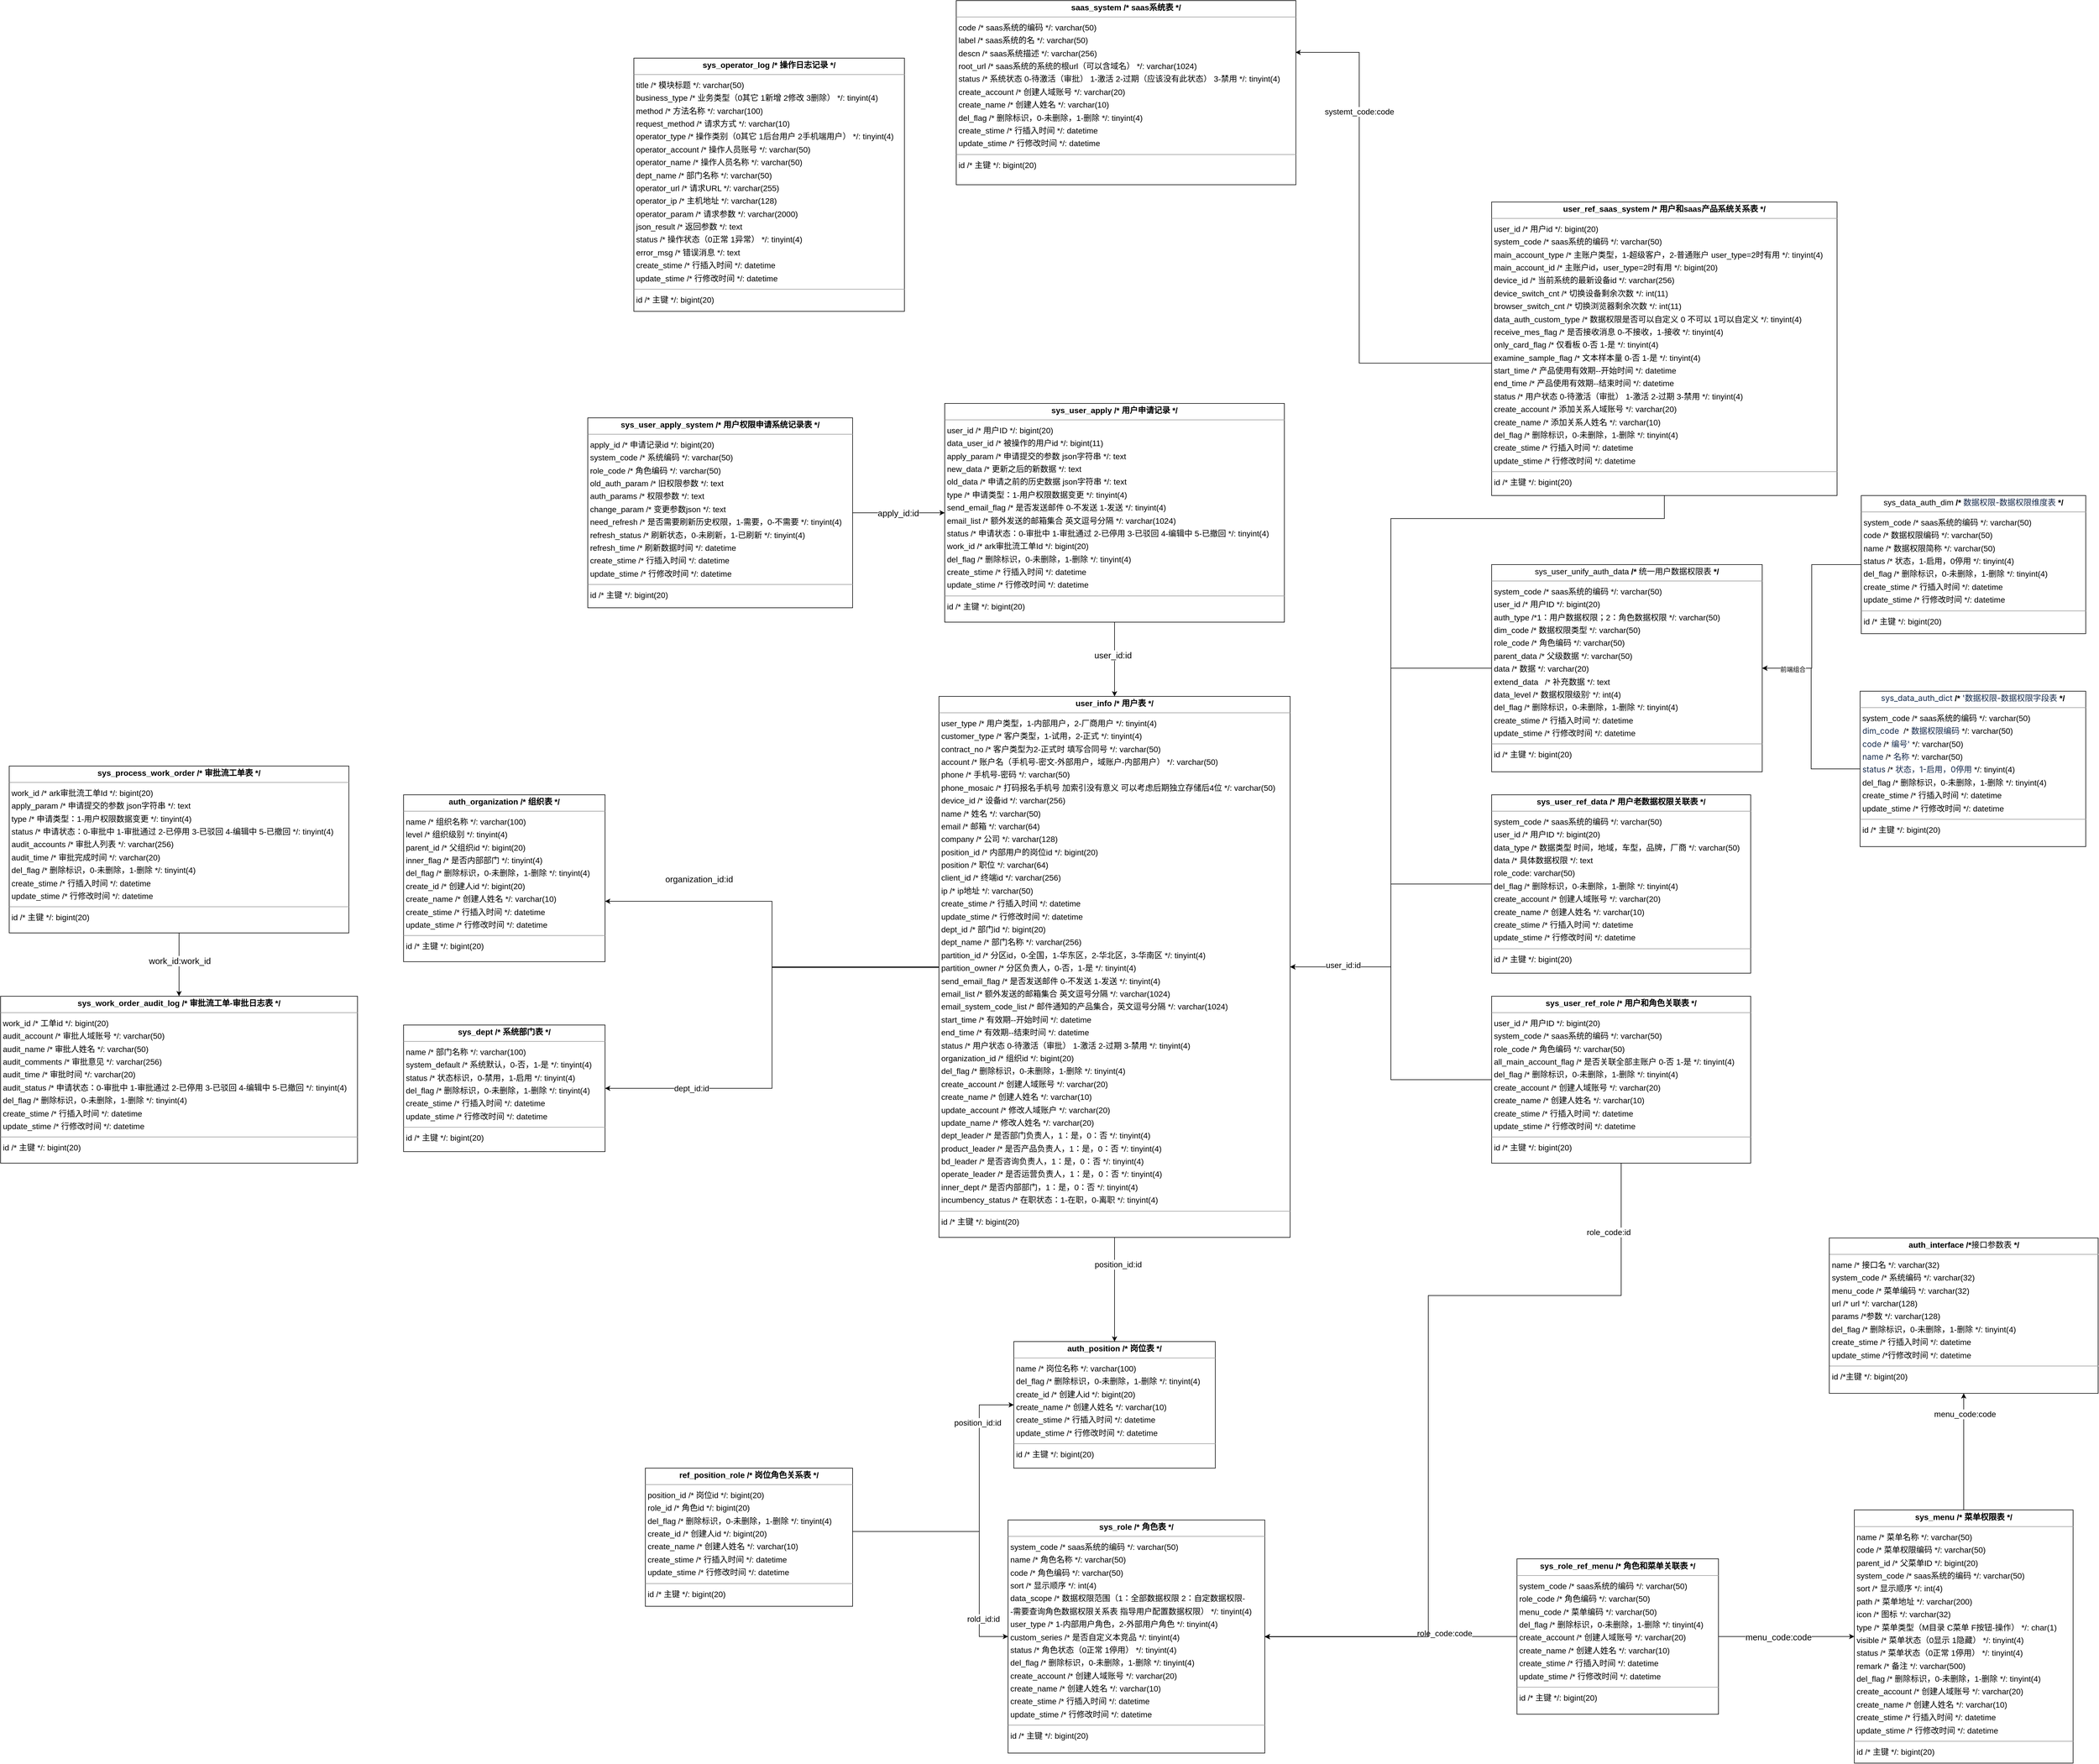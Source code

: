 <mxfile version="26.1.1">
  <diagram name="第 1 页" id="l_DR7KnRHLTlUDp1lk41">
    <mxGraphModel dx="4071" dy="2137" grid="1" gridSize="10" guides="1" tooltips="1" connect="1" arrows="1" fold="1" page="1" pageScale="1" pageWidth="827" pageHeight="1169" math="1" shadow="0">
      <root>
        <mxCell id="0" />
        <mxCell id="1" parent="0" />
        <mxCell id="V8_SMq7qqS84tooQgyuv-1" value="&lt;p style=&quot;margin:0px;margin-top:4px;text-align:center;&quot;&gt;&lt;font face=&quot;Helvetica&quot;&gt;&lt;b style=&quot;&quot;&gt;auth_interface  /*&lt;/b&gt;&lt;span style=&quot;text-wrap-mode: wrap; background-color: transparent; text-align: left;&quot;&gt;接口参数表&lt;/span&gt;&lt;b style=&quot;background-color: transparent;&quot;&gt;&amp;nbsp;*/&lt;/b&gt;&lt;/font&gt;&lt;/p&gt;&lt;hr size=&quot;1&quot;&gt;&lt;p style=&quot;margin:0 0 0 4px;line-height:1.6;&quot;&gt;&lt;font&gt; name  /*&amp;nbsp;&lt;span style=&quot;text-wrap-mode: wrap; background-color: transparent;&quot;&gt;接口名&lt;/span&gt;&lt;span style=&quot;background-color: transparent;&quot;&gt;&amp;nbsp;*/: varchar(32)&lt;/span&gt;&lt;/font&gt;&lt;/p&gt;&lt;p style=&quot;margin:0 0 0 4px;line-height:1.6;&quot;&gt;&lt;font&gt; system_code  /*&amp;nbsp;&lt;span style=&quot;text-wrap-mode: wrap; background-color: transparent;&quot;&gt;系统编码&lt;/span&gt;&lt;span style=&quot;background-color: transparent;&quot;&gt;&amp;nbsp;*/: varchar(32)&lt;/span&gt;&lt;/font&gt;&lt;/p&gt;&lt;p style=&quot;margin:0 0 0 4px;line-height:1.6;&quot;&gt;&lt;font&gt; menu_code  /*&amp;nbsp;&lt;span style=&quot;text-wrap-mode: wrap; background-color: transparent;&quot;&gt;菜单编码&lt;/span&gt;&lt;span style=&quot;background-color: transparent;&quot;&gt;&amp;nbsp;*/: varchar(32)&lt;/span&gt;&lt;/font&gt;&lt;/p&gt;&lt;p style=&quot;margin:0 0 0 4px;line-height:1.6;&quot;&gt;&lt;font&gt; url  /* url */: varchar(128)&lt;br&gt; params  /*&lt;span style=&quot;text-wrap-mode: wrap; background-color: transparent;&quot;&gt;参数&lt;/span&gt;&lt;span style=&quot;background-color: transparent;&quot;&gt;&amp;nbsp;*/: varchar(128)&lt;/span&gt;&lt;/font&gt;&lt;/p&gt;&lt;p style=&quot;margin:0 0 0 4px;line-height:1.6;&quot;&gt;&lt;font&gt; del_flag  /*&amp;nbsp;&lt;span style=&quot;text-wrap-mode: wrap; background-color: transparent;&quot;&gt;删除标识，0-未删除，1-删除&lt;/span&gt;&lt;span style=&quot;background-color: transparent;&quot;&gt;&amp;nbsp;*/: tinyint(4)&lt;/span&gt;&lt;/font&gt;&lt;/p&gt;&lt;p style=&quot;margin:0 0 0 4px;line-height:1.6;&quot;&gt;&lt;font&gt; create_stime  /*&amp;nbsp;&lt;span style=&quot;text-wrap-mode: wrap; background-color: transparent;&quot;&gt;行插入时间&lt;/span&gt;&lt;span style=&quot;background-color: transparent;&quot;&gt;&amp;nbsp;*/: datetime&lt;/span&gt;&lt;/font&gt;&lt;/p&gt;&lt;p style=&quot;margin:0 0 0 4px;line-height:1.6;&quot;&gt; update_stime  /*行修改时间&amp;nbsp;*/: datetime&lt;/p&gt;&lt;hr size=&quot;1&quot;&gt;&lt;p style=&quot;margin:0 0 0 4px;line-height:1.6;&quot;&gt; id  /*主键&amp;nbsp;*/: bigint(20)&lt;/p&gt;" style="verticalAlign=top;align=left;overflow=fill;fontSize=14;fontFamily=Helvetica;html=1;rounded=0;shadow=0;comic=0;labelBackgroundColor=none;strokeWidth=1;" parent="1" vertex="1">
          <mxGeometry x="956.5" y="1170" width="467" height="270" as="geometry" />
        </mxCell>
        <mxCell id="V8_SMq7qqS84tooQgyuv-2" value="&lt;p style=&quot;margin:0px;margin-top:4px;text-align:center;&quot;&gt;&lt;b&gt;auth_organization  /* 组织表 */&lt;/b&gt;&lt;/p&gt;&lt;hr size=&quot;1&quot;/&gt;&lt;p style=&quot;margin:0 0 0 4px;line-height:1.6;&quot;&gt; name  /* 组织名称 */: varchar(100)&lt;br/&gt; level  /* 组织级别 */: tinyint(4)&lt;br/&gt; parent_id  /* 父组织id */: bigint(20)&lt;br/&gt; inner_flag  /* 是否内部部门 */: tinyint(4)&lt;br/&gt; del_flag  /* 删除标识，0-未删除，1-删除 */: tinyint(4)&lt;br/&gt; create_id  /* 创建人id */: bigint(20)&lt;br/&gt; create_name  /* 创建人姓名 */: varchar(10)&lt;br/&gt; create_stime  /* 行插入时间 */: datetime&lt;br/&gt; update_stime  /* 行修改时间 */: datetime&lt;/p&gt;&lt;hr size=&quot;1&quot;/&gt;&lt;p style=&quot;margin:0 0 0 4px;line-height:1.6;&quot;&gt; id  /* 主键 */: bigint(20)&lt;/p&gt;" style="verticalAlign=top;align=left;overflow=fill;fontSize=14;fontFamily=Helvetica;html=1;rounded=0;shadow=0;comic=0;labelBackgroundColor=none;strokeWidth=1;" parent="1" vertex="1">
          <mxGeometry x="-1520" y="400" width="350" height="290" as="geometry" />
        </mxCell>
        <mxCell id="V8_SMq7qqS84tooQgyuv-3" value="&lt;p style=&quot;margin:0px;margin-top:4px;text-align:center;&quot;&gt;&lt;b&gt;auth_position  /* 岗位表 */&lt;/b&gt;&lt;/p&gt;&lt;hr size=&quot;1&quot;/&gt;&lt;p style=&quot;margin:0 0 0 4px;line-height:1.6;&quot;&gt; name  /* 岗位名称 */: varchar(100)&lt;br/&gt; del_flag  /* 删除标识，0-未删除，1-删除 */: tinyint(4)&lt;br/&gt; create_id  /* 创建人id */: bigint(20)&lt;br/&gt; create_name  /* 创建人姓名 */: varchar(10)&lt;br/&gt; create_stime  /* 行插入时间 */: datetime&lt;br/&gt; update_stime  /* 行修改时间 */: datetime&lt;/p&gt;&lt;hr size=&quot;1&quot;/&gt;&lt;p style=&quot;margin:0 0 0 4px;line-height:1.6;&quot;&gt; id  /* 主键 */: bigint(20)&lt;/p&gt;" style="verticalAlign=top;align=left;overflow=fill;fontSize=14;fontFamily=Helvetica;html=1;rounded=0;shadow=0;comic=0;labelBackgroundColor=none;strokeWidth=1;" parent="1" vertex="1">
          <mxGeometry x="-460" y="1350" width="350" height="220" as="geometry" />
        </mxCell>
        <mxCell id="f3Y5LJ2er6OVcLJI3kko-26" style="edgeStyle=orthogonalEdgeStyle;rounded=0;orthogonalLoop=1;jettySize=auto;html=1;entryX=0;entryY=0.5;entryDx=0;entryDy=0;" edge="1" parent="1" source="V8_SMq7qqS84tooQgyuv-7" target="V8_SMq7qqS84tooQgyuv-3">
          <mxGeometry relative="1" as="geometry">
            <Array as="points">
              <mxPoint x="-520" y="1680" />
              <mxPoint x="-520" y="1460" />
            </Array>
          </mxGeometry>
        </mxCell>
        <mxCell id="f3Y5LJ2er6OVcLJI3kko-29" value="position_id:id" style="edgeLabel;html=1;align=center;verticalAlign=middle;resizable=0;points=[];fontSize=14;" vertex="1" connectable="0" parent="f3Y5LJ2er6OVcLJI3kko-26">
          <mxGeometry x="0.636" y="4" relative="1" as="geometry">
            <mxPoint x="1" as="offset" />
          </mxGeometry>
        </mxCell>
        <mxCell id="f3Y5LJ2er6OVcLJI3kko-27" style="edgeStyle=orthogonalEdgeStyle;rounded=0;orthogonalLoop=1;jettySize=auto;html=1;entryX=0;entryY=0.5;entryDx=0;entryDy=0;" edge="1" parent="1" source="V8_SMq7qqS84tooQgyuv-7" target="V8_SMq7qqS84tooQgyuv-17">
          <mxGeometry relative="1" as="geometry">
            <Array as="points">
              <mxPoint x="-520" y="1680" />
              <mxPoint x="-520" y="1863" />
            </Array>
          </mxGeometry>
        </mxCell>
        <mxCell id="f3Y5LJ2er6OVcLJI3kko-28" value="rold_id:id" style="edgeLabel;html=1;align=center;verticalAlign=middle;resizable=0;points=[];fontSize=14;" vertex="1" connectable="0" parent="f3Y5LJ2er6OVcLJI3kko-27">
          <mxGeometry x="0.613" y="7" relative="1" as="geometry">
            <mxPoint y="7" as="offset" />
          </mxGeometry>
        </mxCell>
        <mxCell id="V8_SMq7qqS84tooQgyuv-7" value="&lt;p style=&quot;margin:0px;margin-top:4px;text-align:center;&quot;&gt;&lt;b&gt;ref_position_role  /* 岗位角色关系表 */&lt;/b&gt;&lt;/p&gt;&lt;hr size=&quot;1&quot;/&gt;&lt;p style=&quot;margin:0 0 0 4px;line-height:1.6;&quot;&gt; position_id  /* 岗位id */: bigint(20)&lt;br/&gt; role_id  /* 角色id */: bigint(20)&lt;br/&gt; del_flag  /* 删除标识，0-未删除，1-删除 */: tinyint(4)&lt;br/&gt; create_id  /* 创建人id */: bigint(20)&lt;br/&gt; create_name  /* 创建人姓名 */: varchar(10)&lt;br/&gt; create_stime  /* 行插入时间 */: datetime&lt;br/&gt; update_stime  /* 行修改时间 */: datetime&lt;/p&gt;&lt;hr size=&quot;1&quot;/&gt;&lt;p style=&quot;margin:0 0 0 4px;line-height:1.6;&quot;&gt; id  /* 主键 */: bigint(20)&lt;/p&gt;" style="verticalAlign=top;align=left;overflow=fill;fontSize=14;fontFamily=Helvetica;html=1;rounded=0;shadow=0;comic=0;labelBackgroundColor=none;strokeWidth=1;" parent="1" vertex="1">
          <mxGeometry x="-1100" y="1570" width="360" height="240" as="geometry" />
        </mxCell>
        <mxCell id="f3Y5LJ2er6OVcLJI3kko-22" style="edgeStyle=orthogonalEdgeStyle;rounded=0;orthogonalLoop=1;jettySize=auto;html=1;entryX=0;entryY=0.5;entryDx=0;entryDy=0;exitX=1;exitY=0.5;exitDx=0;exitDy=0;" edge="1" parent="1" source="V8_SMq7qqS84tooQgyuv-19" target="V8_SMq7qqS84tooQgyuv-13">
          <mxGeometry relative="1" as="geometry">
            <mxPoint x="810" y="1304" as="sourcePoint" />
          </mxGeometry>
        </mxCell>
        <mxCell id="f3Y5LJ2er6OVcLJI3kko-23" value="menu_code:code" style="edgeLabel;html=1;align=center;verticalAlign=middle;resizable=0;points=[];fontSize=15;" vertex="1" connectable="0" parent="f3Y5LJ2er6OVcLJI3kko-22">
          <mxGeometry x="0.741" relative="1" as="geometry">
            <mxPoint x="-102" as="offset" />
          </mxGeometry>
        </mxCell>
        <mxCell id="V8_SMq7qqS84tooQgyuv-9" value="&lt;p style=&quot;margin:0px;margin-top:4px;text-align:center;&quot;&gt;&lt;b&gt;saas_system  /* saas系统表 */&lt;/b&gt;&lt;/p&gt;&lt;hr size=&quot;1&quot;/&gt;&lt;p style=&quot;margin:0 0 0 4px;line-height:1.6;&quot;&gt; code  /* saas系统的编码 */: varchar(50)&lt;br/&gt; label  /* saas系统的名 */: varchar(50)&lt;br/&gt; descn  /* saas系统描述 */: varchar(256)&lt;br/&gt; root_url  /* saas系统的系统的根url（可以含域名） */: varchar(1024)&lt;br/&gt; status  /* 系统状态 0-待激活（审批） 1-激活 2-过期（应该没有此状态） 3-禁用 */: tinyint(4)&lt;br/&gt; create_account  /* 创建人域账号 */: varchar(20)&lt;br/&gt; create_name  /* 创建人姓名 */: varchar(10)&lt;br/&gt; del_flag  /* 删除标识，0-未删除，1-删除 */: tinyint(4)&lt;br/&gt; create_stime  /* 行插入时间 */: datetime&lt;br/&gt; update_stime  /* 行修改时间 */: datetime&lt;/p&gt;&lt;hr size=&quot;1&quot;/&gt;&lt;p style=&quot;margin:0 0 0 4px;line-height:1.6;&quot;&gt; id  /* 主键 */: bigint(20)&lt;/p&gt;" style="verticalAlign=top;align=left;overflow=fill;fontSize=14;fontFamily=Helvetica;html=1;rounded=0;shadow=0;comic=0;labelBackgroundColor=none;strokeWidth=1;" parent="1" vertex="1">
          <mxGeometry x="-560" y="-980" width="590" height="320" as="geometry" />
        </mxCell>
        <mxCell id="V8_SMq7qqS84tooQgyuv-10" value="&lt;p style=&quot;margin:0px;margin-top:4px;text-align:center;&quot;&gt;&lt;b&gt;sys_dept  /* 系统部门表 */&lt;/b&gt;&lt;/p&gt;&lt;hr size=&quot;1&quot;/&gt;&lt;p style=&quot;margin:0 0 0 4px;line-height:1.6;&quot;&gt; name  /* 部门名称 */: varchar(100)&lt;br/&gt; system_default  /* 系统默认，0-否，1-是 */: tinyint(4)&lt;br/&gt; status  /* 状态标识，0-禁用，1-启用 */: tinyint(4)&lt;br/&gt; del_flag  /* 删除标识，0-未删除，1-删除 */: tinyint(4)&lt;br/&gt; create_stime  /* 行插入时间 */: datetime&lt;br/&gt; update_stime  /* 行修改时间 */: datetime&lt;/p&gt;&lt;hr size=&quot;1&quot;/&gt;&lt;p style=&quot;margin:0 0 0 4px;line-height:1.6;&quot;&gt; id  /* 主键 */: bigint(20)&lt;/p&gt;" style="verticalAlign=top;align=left;overflow=fill;fontSize=14;fontFamily=Helvetica;html=1;rounded=0;shadow=0;comic=0;labelBackgroundColor=none;strokeWidth=1;" parent="1" vertex="1">
          <mxGeometry x="-1520" y="800" width="350" height="220" as="geometry" />
        </mxCell>
        <mxCell id="f3Y5LJ2er6OVcLJI3kko-32" style="edgeStyle=orthogonalEdgeStyle;rounded=0;orthogonalLoop=1;jettySize=auto;html=1;entryX=0.5;entryY=1;entryDx=0;entryDy=0;" edge="1" parent="1" source="V8_SMq7qqS84tooQgyuv-13" target="V8_SMq7qqS84tooQgyuv-1">
          <mxGeometry relative="1" as="geometry" />
        </mxCell>
        <mxCell id="f3Y5LJ2er6OVcLJI3kko-33" value="menu_code:code" style="edgeLabel;html=1;align=center;verticalAlign=middle;resizable=0;points=[];fontSize=14;" vertex="1" connectable="0" parent="f3Y5LJ2er6OVcLJI3kko-32">
          <mxGeometry x="0.644" y="-2" relative="1" as="geometry">
            <mxPoint as="offset" />
          </mxGeometry>
        </mxCell>
        <mxCell id="V8_SMq7qqS84tooQgyuv-13" value="&lt;p style=&quot;margin:0px;margin-top:4px;text-align:center;&quot;&gt;&lt;b&gt;sys_menu  /* 菜单权限表 */&lt;/b&gt;&lt;/p&gt;&lt;hr size=&quot;1&quot;/&gt;&lt;p style=&quot;margin:0 0 0 4px;line-height:1.6;&quot;&gt; name  /* 菜单名称 */: varchar(50)&lt;br/&gt; code  /* 菜单权限编码  */: varchar(50)&lt;br/&gt; parent_id  /* 父菜单ID */: bigint(20)&lt;br/&gt; system_code  /* saas系统的编码 */: varchar(50)&lt;br/&gt; sort  /* 显示顺序 */: int(4)&lt;br/&gt; path  /* 菜单地址 */: varchar(200)&lt;br/&gt; icon  /* 图标 */: varchar(32)&lt;br/&gt; type  /* 菜单类型（M目录 C菜单 F按钮-操作） */: char(1)&lt;br/&gt; visible  /* 菜单状态（0显示 1隐藏） */: tinyint(4)&lt;br/&gt; status  /* 菜单状态（0正常 1停用） */: tinyint(4)&lt;br/&gt; remark  /* 备注 */: varchar(500)&lt;br/&gt; del_flag  /* 删除标识，0-未删除，1-删除 */: tinyint(4)&lt;br/&gt; create_account  /* 创建人域账号 */: varchar(20)&lt;br/&gt; create_name  /* 创建人姓名 */: varchar(10)&lt;br/&gt; create_stime  /* 行插入时间 */: datetime&lt;br/&gt; update_stime  /* 行修改时间 */: datetime&lt;/p&gt;&lt;hr size=&quot;1&quot;/&gt;&lt;p style=&quot;margin:0 0 0 4px;line-height:1.6;&quot;&gt; id  /* 主键 */: bigint(20)&lt;/p&gt;" style="verticalAlign=top;align=left;overflow=fill;fontSize=14;fontFamily=Helvetica;html=1;rounded=0;shadow=0;comic=0;labelBackgroundColor=none;strokeWidth=1;" parent="1" vertex="1">
          <mxGeometry x="1000" y="1642.5" width="380" height="440" as="geometry" />
        </mxCell>
        <mxCell id="V8_SMq7qqS84tooQgyuv-14" value="&lt;p style=&quot;margin:0px;margin-top:4px;text-align:center;&quot;&gt;&lt;b&gt;sys_operator_log  /* 操作日志记录 */&lt;/b&gt;&lt;/p&gt;&lt;hr size=&quot;1&quot;/&gt;&lt;p style=&quot;margin:0 0 0 4px;line-height:1.6;&quot;&gt; title  /* 模块标题 */: varchar(50)&lt;br/&gt; business_type  /* 业务类型（0其它 1新增 2修改 3删除） */: tinyint(4)&lt;br/&gt; method  /* 方法名称 */: varchar(100)&lt;br/&gt; request_method  /* 请求方式 */: varchar(10)&lt;br/&gt; operator_type  /* 操作类别（0其它 1后台用户 2手机端用户） */: tinyint(4)&lt;br/&gt; operator_account  /* 操作人员账号 */: varchar(50)&lt;br/&gt; operator_name  /* 操作人员名称 */: varchar(50)&lt;br/&gt; dept_name  /* 部门名称 */: varchar(50)&lt;br/&gt; operator_url  /* 请求URL */: varchar(255)&lt;br/&gt; operator_ip  /* 主机地址 */: varchar(128)&lt;br/&gt; operator_param  /* 请求参数 */: varchar(2000)&lt;br/&gt; json_result  /* 返回参数 */: text&lt;br/&gt; status  /* 操作状态（0正常 1异常） */: tinyint(4)&lt;br/&gt; error_msg  /* 错误消息 */: text&lt;br/&gt; create_stime  /* 行插入时间 */: datetime&lt;br/&gt; update_stime  /* 行修改时间 */: datetime&lt;/p&gt;&lt;hr size=&quot;1&quot;/&gt;&lt;p style=&quot;margin:0 0 0 4px;line-height:1.6;&quot;&gt; id  /* 主键 */: bigint(20)&lt;/p&gt;" style="verticalAlign=top;align=left;overflow=fill;fontSize=14;fontFamily=Helvetica;html=1;rounded=0;shadow=0;comic=0;labelBackgroundColor=none;strokeWidth=1;" parent="1" vertex="1">
          <mxGeometry x="-1120" y="-880" width="470" height="440" as="geometry" />
        </mxCell>
        <mxCell id="f3Y5LJ2er6OVcLJI3kko-42" style="edgeStyle=orthogonalEdgeStyle;rounded=0;orthogonalLoop=1;jettySize=auto;html=1;" edge="1" parent="1" source="V8_SMq7qqS84tooQgyuv-16" target="V8_SMq7qqS84tooQgyuv-28">
          <mxGeometry relative="1" as="geometry" />
        </mxCell>
        <mxCell id="f3Y5LJ2er6OVcLJI3kko-43" value="work_id:work_id" style="edgeLabel;html=1;align=center;verticalAlign=middle;resizable=0;points=[];fontSize=15;" vertex="1" connectable="0" parent="f3Y5LJ2er6OVcLJI3kko-42">
          <mxGeometry x="-0.135" y="1" relative="1" as="geometry">
            <mxPoint as="offset" />
          </mxGeometry>
        </mxCell>
        <mxCell id="V8_SMq7qqS84tooQgyuv-16" value="&lt;p style=&quot;margin:0px;margin-top:4px;text-align:center;&quot;&gt;&lt;b&gt;sys_process_work_order  /* 审批流工单表 */&lt;/b&gt;&lt;/p&gt;&lt;hr size=&quot;1&quot;/&gt;&lt;p style=&quot;margin:0 0 0 4px;line-height:1.6;&quot;&gt; work_id  /* ark审批流工单Id */: bigint(20)&lt;br/&gt; apply_param  /* 申请提交的参数 json字符串 */: text&lt;br/&gt; type  /* 申请类型：1-用户权限数据变更 */: tinyint(4)&lt;br/&gt; status  /* 申请状态：0-审批中 1-审批通过 2-已停用 3-已驳回 4-编辑中 5-已撤回  */: tinyint(4)&lt;br/&gt; audit_accounts  /* 审批人列表 */: varchar(256)&lt;br/&gt; audit_time  /* 审批完成时间 */: varchar(20)&lt;br/&gt; del_flag  /* 删除标识，0-未删除，1-删除 */: tinyint(4)&lt;br/&gt; create_stime  /* 行插入时间 */: datetime&lt;br/&gt; update_stime  /* 行修改时间 */: datetime&lt;/p&gt;&lt;hr size=&quot;1&quot;/&gt;&lt;p style=&quot;margin:0 0 0 4px;line-height:1.6;&quot;&gt; id  /* 主键 */: bigint(20)&lt;/p&gt;" style="verticalAlign=top;align=left;overflow=fill;fontSize=14;fontFamily=Helvetica;html=1;rounded=0;shadow=0;comic=0;labelBackgroundColor=none;strokeWidth=1;" parent="1" vertex="1">
          <mxGeometry x="-2205" y="350" width="590" height="290" as="geometry" />
        </mxCell>
        <mxCell id="V8_SMq7qqS84tooQgyuv-17" value="&lt;p style=&quot;margin:0px;margin-top:4px;text-align:center;&quot;&gt;&lt;b&gt;sys_role  /* 角色表 */&lt;/b&gt;&lt;/p&gt;&lt;hr size=&quot;1&quot;&gt;&lt;p style=&quot;margin:0 0 0 4px;line-height:1.6;&quot;&gt; system_code  /* saas系统的编码 */: varchar(50)&lt;br&gt; name  /* 角色名称 */: varchar(50)&lt;br&gt; code  /* 角色编码 */: varchar(50)&lt;br&gt; sort  /* 显示顺序 */: int(4)&lt;br&gt; data_scope  /* 数据权限范围（1：全部数据权限 2：自定数据权限-&lt;/p&gt;&lt;p style=&quot;margin:0 0 0 4px;line-height:1.6;&quot;&gt;-需要查询角色数据权限关系表 指导用户配置数据权限） */: tinyint(4)&lt;br&gt; user_type  /* 1-内部用户角色，2-外部用户角色 */: tinyint(4)&lt;br&gt; custom_series  /* 是否自定义本竞品 */: tinyint(4)&lt;br&gt; status  /* 角色状态（0正常 1停用） */: tinyint(4)&lt;br&gt; del_flag  /* 删除标识，0-未删除，1-删除 */: tinyint(4)&lt;br&gt; create_account  /* 创建人域账号 */: varchar(20)&lt;br&gt; create_name  /* 创建人姓名 */: varchar(10)&lt;br&gt; create_stime  /* 行插入时间 */: datetime&lt;br&gt; update_stime  /* 行修改时间 */: datetime&lt;/p&gt;&lt;hr size=&quot;1&quot;&gt;&lt;p style=&quot;margin:0 0 0 4px;line-height:1.6;&quot;&gt; id  /* 主键 */: bigint(20)&lt;/p&gt;" style="verticalAlign=top;align=left;overflow=fill;fontSize=14;fontFamily=Helvetica;html=1;rounded=0;shadow=0;comic=0;labelBackgroundColor=none;strokeWidth=1;" parent="1" vertex="1">
          <mxGeometry x="-470" y="1660" width="446" height="405" as="geometry" />
        </mxCell>
        <mxCell id="f3Y5LJ2er6OVcLJI3kko-24" style="edgeStyle=orthogonalEdgeStyle;rounded=0;orthogonalLoop=1;jettySize=auto;html=1;entryX=1;entryY=0.5;entryDx=0;entryDy=0;" edge="1" parent="1" source="V8_SMq7qqS84tooQgyuv-19" target="V8_SMq7qqS84tooQgyuv-17">
          <mxGeometry relative="1" as="geometry" />
        </mxCell>
        <mxCell id="f3Y5LJ2er6OVcLJI3kko-25" value="role_code:code" style="edgeLabel;html=1;align=center;verticalAlign=middle;resizable=0;points=[];fontSize=14;" vertex="1" connectable="0" parent="f3Y5LJ2er6OVcLJI3kko-24">
          <mxGeometry x="-0.419" y="-6" relative="1" as="geometry">
            <mxPoint x="1" as="offset" />
          </mxGeometry>
        </mxCell>
        <mxCell id="V8_SMq7qqS84tooQgyuv-19" value="&lt;p style=&quot;margin:0px;margin-top:4px;text-align:center;&quot;&gt;&lt;b&gt;sys_role_ref_menu  /* 角色和菜单关联表 */&lt;/b&gt;&lt;/p&gt;&lt;hr size=&quot;1&quot;/&gt;&lt;p style=&quot;margin:0 0 0 4px;line-height:1.6;&quot;&gt; system_code  /* saas系统的编码 */: varchar(50)&lt;br/&gt; role_code  /* 角色编码 */: varchar(50)&lt;br/&gt; menu_code  /* 菜单编码 */: varchar(50)&lt;br/&gt; del_flag  /* 删除标识，0-未删除，1-删除 */: tinyint(4)&lt;br/&gt; create_account  /* 创建人域账号 */: varchar(20)&lt;br/&gt; create_name  /* 创建人姓名 */: varchar(10)&lt;br/&gt; create_stime  /* 行插入时间 */: datetime&lt;br/&gt; update_stime  /* 行修改时间 */: datetime&lt;/p&gt;&lt;hr size=&quot;1&quot;/&gt;&lt;p style=&quot;margin:0 0 0 4px;line-height:1.6;&quot;&gt; id  /* 主键 */: bigint(20)&lt;/p&gt;" style="verticalAlign=top;align=left;overflow=fill;fontSize=14;fontFamily=Helvetica;html=1;rounded=0;shadow=0;comic=0;labelBackgroundColor=none;strokeWidth=1;" parent="1" vertex="1">
          <mxGeometry x="414" y="1727.5" width="350" height="270" as="geometry" />
        </mxCell>
        <mxCell id="f3Y5LJ2er6OVcLJI3kko-55" style="edgeStyle=orthogonalEdgeStyle;rounded=0;orthogonalLoop=1;jettySize=auto;html=1;" edge="1" parent="1" source="V8_SMq7qqS84tooQgyuv-20" target="V8_SMq7qqS84tooQgyuv-29">
          <mxGeometry relative="1" as="geometry" />
        </mxCell>
        <mxCell id="f3Y5LJ2er6OVcLJI3kko-56" value="user_id:id" style="edgeLabel;html=1;align=center;verticalAlign=middle;resizable=0;points=[];fontSize=15;" vertex="1" connectable="0" parent="f3Y5LJ2er6OVcLJI3kko-55">
          <mxGeometry x="-0.127" y="-3" relative="1" as="geometry">
            <mxPoint as="offset" />
          </mxGeometry>
        </mxCell>
        <mxCell id="V8_SMq7qqS84tooQgyuv-20" value="&lt;p style=&quot;margin:0px;margin-top:4px;text-align:center;&quot;&gt;&lt;b&gt;sys_user_apply  /* 用户申请记录 */&lt;/b&gt;&lt;/p&gt;&lt;hr size=&quot;1&quot;/&gt;&lt;p style=&quot;margin:0 0 0 4px;line-height:1.6;&quot;&gt; user_id  /* 用户ID */: bigint(20)&lt;br/&gt; data_user_id  /* 被操作的用户id */: bigint(11)&lt;br/&gt; apply_param  /* 申请提交的参数 json字符串 */: text&lt;br/&gt; new_data  /* 更新之后的新数据 */: text&lt;br/&gt; old_data  /* 申请之前的历史数据 json字符串 */: text&lt;br/&gt; type  /* 申请类型：1-用户权限数据变更 */: tinyint(4)&lt;br/&gt; send_email_flag  /* 是否发送邮件  0-不发送 1-发送 */: tinyint(4)&lt;br/&gt; email_list  /* 额外发送的邮箱集合 英文逗号分隔 */: varchar(1024)&lt;br/&gt; status  /* 申请状态：0-审批中 1-审批通过 2-已停用 3-已驳回 4-编辑中 5-已撤回  */: tinyint(4)&lt;br/&gt; work_id  /* ark审批流工单Id */: bigint(20)&lt;br/&gt; del_flag  /* 删除标识，0-未删除，1-删除 */: tinyint(4)&lt;br/&gt; create_stime  /* 行插入时间 */: datetime&lt;br/&gt; update_stime  /* 行修改时间 */: datetime&lt;/p&gt;&lt;hr size=&quot;1&quot;/&gt;&lt;p style=&quot;margin:0 0 0 4px;line-height:1.6;&quot;&gt; id  /* 主键 */: bigint(20)&lt;/p&gt;" style="verticalAlign=top;align=left;overflow=fill;fontSize=14;fontFamily=Helvetica;html=1;rounded=0;shadow=0;comic=0;labelBackgroundColor=none;strokeWidth=1;" parent="1" vertex="1">
          <mxGeometry x="-580" y="-280" width="590" height="380" as="geometry" />
        </mxCell>
        <mxCell id="f3Y5LJ2er6OVcLJI3kko-58" style="edgeStyle=orthogonalEdgeStyle;rounded=0;orthogonalLoop=1;jettySize=auto;html=1;exitX=1;exitY=0.5;exitDx=0;exitDy=0;entryX=0;entryY=0.5;entryDx=0;entryDy=0;" edge="1" parent="1" source="V8_SMq7qqS84tooQgyuv-22" target="V8_SMq7qqS84tooQgyuv-20">
          <mxGeometry relative="1" as="geometry" />
        </mxCell>
        <mxCell id="f3Y5LJ2er6OVcLJI3kko-59" value="apply_id:id" style="edgeLabel;html=1;align=center;verticalAlign=middle;resizable=0;points=[];fontSize=15;" vertex="1" connectable="0" parent="f3Y5LJ2er6OVcLJI3kko-58">
          <mxGeometry x="-0.033" relative="1" as="geometry">
            <mxPoint x="1" as="offset" />
          </mxGeometry>
        </mxCell>
        <mxCell id="V8_SMq7qqS84tooQgyuv-22" value="&lt;p style=&quot;margin:0px;margin-top:4px;text-align:center;&quot;&gt;&lt;b&gt;sys_user_apply_system  /* 用户权限申请系统记录表 */&lt;/b&gt;&lt;/p&gt;&lt;hr size=&quot;1&quot;/&gt;&lt;p style=&quot;margin:0 0 0 4px;line-height:1.6;&quot;&gt; apply_id  /* 申请记录id */: bigint(20)&lt;br/&gt; system_code  /* 系统编码 */: varchar(50)&lt;br/&gt; role_code  /* 角色编码 */: varchar(50)&lt;br/&gt; old_auth_param  /* 旧权限参数 */: text&lt;br/&gt; auth_params  /* 权限参数 */: text&lt;br/&gt; change_param  /* 变更参数json */: text&lt;br/&gt; need_refresh  /* 是否需要刷新历史权限，1-需要，0-不需要 */: tinyint(4)&lt;br/&gt; refresh_status  /* 刷新状态，0-未刷新，1-已刷新 */: tinyint(4)&lt;br/&gt; refresh_time  /* 刷新数据时间 */: datetime&lt;br/&gt; create_stime  /* 行插入时间 */: datetime&lt;br/&gt; update_stime  /* 行修改时间 */: datetime&lt;/p&gt;&lt;hr size=&quot;1&quot;/&gt;&lt;p style=&quot;margin:0 0 0 4px;line-height:1.6;&quot;&gt; id  /* 主键 */: bigint(20)&lt;/p&gt;" style="verticalAlign=top;align=left;overflow=fill;fontSize=14;fontFamily=Helvetica;html=1;rounded=0;shadow=0;comic=0;labelBackgroundColor=none;strokeWidth=1;" parent="1" vertex="1">
          <mxGeometry x="-1200" y="-255" width="460" height="330" as="geometry" />
        </mxCell>
        <mxCell id="V8_SMq7qqS84tooQgyuv-26" value="&lt;p style=&quot;margin:0px;margin-top:4px;text-align:center;&quot;&gt;&lt;b&gt;sys_user_ref_data  /* 用户老数据权限关联表 */&lt;/b&gt;&lt;/p&gt;&lt;hr size=&quot;1&quot;&gt;&lt;p style=&quot;margin:0 0 0 4px;line-height:1.6;&quot;&gt; system_code  /* saas系统的编码 */: varchar(50)&lt;br&gt; user_id  /* 用户ID */: bigint(20)&lt;br&gt; data_type  /* 数据类型 时间，地域，车型，品牌，厂商 */: varchar(50)&lt;br&gt; data  /* 具体数据权限 */: text&lt;br&gt; role_code: varchar(50)&lt;br&gt; del_flag  /* 删除标识，0-未删除，1-删除 */: tinyint(4)&lt;br&gt; create_account  /* 创建人域账号 */: varchar(20)&lt;br&gt; create_name  /* 创建人姓名 */: varchar(10)&lt;br&gt; create_stime  /* 行插入时间 */: datetime&lt;br&gt; update_stime  /* 行修改时间 */: datetime&lt;/p&gt;&lt;hr size=&quot;1&quot;&gt;&lt;p style=&quot;margin:0 0 0 4px;line-height:1.6;&quot;&gt; id  /* 主键 */: bigint(20)&lt;/p&gt;" style="verticalAlign=top;align=left;overflow=fill;fontSize=14;fontFamily=Helvetica;html=1;rounded=0;shadow=0;comic=0;labelBackgroundColor=none;strokeWidth=1;" parent="1" vertex="1">
          <mxGeometry x="370" y="400" width="450" height="310" as="geometry" />
        </mxCell>
        <mxCell id="f3Y5LJ2er6OVcLJI3kko-4" style="edgeStyle=orthogonalEdgeStyle;rounded=0;orthogonalLoop=1;jettySize=auto;html=1;" edge="1" parent="1" source="V8_SMq7qqS84tooQgyuv-27" target="V8_SMq7qqS84tooQgyuv-29">
          <mxGeometry relative="1" as="geometry" />
        </mxCell>
        <mxCell id="f3Y5LJ2er6OVcLJI3kko-8" style="edgeStyle=orthogonalEdgeStyle;rounded=0;orthogonalLoop=1;jettySize=auto;html=1;" edge="1" parent="1" source="V8_SMq7qqS84tooQgyuv-27" target="V8_SMq7qqS84tooQgyuv-17">
          <mxGeometry relative="1" as="geometry">
            <Array as="points">
              <mxPoint x="595" y="1270" />
              <mxPoint x="260" y="1270" />
              <mxPoint x="260" y="1863" />
            </Array>
          </mxGeometry>
        </mxCell>
        <mxCell id="f3Y5LJ2er6OVcLJI3kko-9" value="role_code:id" style="edgeLabel;html=1;align=center;verticalAlign=middle;resizable=0;points=[];fontSize=14;" vertex="1" connectable="0" parent="f3Y5LJ2er6OVcLJI3kko-8">
          <mxGeometry x="-0.661" y="2" relative="1" as="geometry">
            <mxPoint x="-8" y="-112" as="offset" />
          </mxGeometry>
        </mxCell>
        <mxCell id="V8_SMq7qqS84tooQgyuv-27" value="&lt;p style=&quot;margin:0px;margin-top:4px;text-align:center;&quot;&gt;&lt;b&gt;sys_user_ref_role  /* 用户和角色关联表 */&lt;/b&gt;&lt;/p&gt;&lt;hr size=&quot;1&quot;/&gt;&lt;p style=&quot;margin:0 0 0 4px;line-height:1.6;&quot;&gt; user_id  /* 用户ID */: bigint(20)&lt;br/&gt; system_code  /* saas系统的编码 */: varchar(50)&lt;br/&gt; role_code  /* 角色编码 */: varchar(50)&lt;br/&gt; all_main_account_flag  /* 是否关联全部主账户 0-否 1-是 */: tinyint(4)&lt;br/&gt; del_flag  /* 删除标识，0-未删除，1-删除 */: tinyint(4)&lt;br/&gt; create_account  /* 创建人域账号 */: varchar(20)&lt;br/&gt; create_name  /* 创建人姓名 */: varchar(10)&lt;br/&gt; create_stime  /* 行插入时间 */: datetime&lt;br/&gt; update_stime  /* 行修改时间 */: datetime&lt;/p&gt;&lt;hr size=&quot;1&quot;/&gt;&lt;p style=&quot;margin:0 0 0 4px;line-height:1.6;&quot;&gt; id  /* 主键 */: bigint(20)&lt;/p&gt;" style="verticalAlign=top;align=left;overflow=fill;fontSize=14;fontFamily=Helvetica;html=1;rounded=0;shadow=0;comic=0;labelBackgroundColor=none;strokeWidth=1;" parent="1" vertex="1">
          <mxGeometry x="370" y="750" width="450" height="290" as="geometry" />
        </mxCell>
        <mxCell id="V8_SMq7qqS84tooQgyuv-28" value="&lt;p style=&quot;margin:0px;margin-top:4px;text-align:center;&quot;&gt;&lt;b&gt;sys_work_order_audit_log  /* 审批流工单-审批日志表 */&lt;/b&gt;&lt;/p&gt;&lt;hr size=&quot;1&quot;/&gt;&lt;p style=&quot;margin:0 0 0 4px;line-height:1.6;&quot;&gt; work_id  /* 工单id */: bigint(20)&lt;br/&gt; audit_account  /* 审批人域账号 */: varchar(50)&lt;br/&gt; audit_name  /* 审批人姓名 */: varchar(50)&lt;br/&gt; audit_comments  /* 审批意见 */: varchar(256)&lt;br/&gt; audit_time  /* 审批时间 */: varchar(20)&lt;br/&gt; audit_status  /* 申请状态：0-审批中 1-审批通过 2-已停用 3-已驳回 4-编辑中 5-已撤回  */: tinyint(4)&lt;br/&gt; del_flag  /* 删除标识，0-未删除，1-删除 */: tinyint(4)&lt;br/&gt; create_stime  /* 行插入时间 */: datetime&lt;br/&gt; update_stime  /* 行修改时间 */: datetime&lt;/p&gt;&lt;hr size=&quot;1&quot;/&gt;&lt;p style=&quot;margin:0 0 0 4px;line-height:1.6;&quot;&gt; id  /* 主键 */: bigint(20)&lt;/p&gt;" style="verticalAlign=top;align=left;overflow=fill;fontSize=14;fontFamily=Helvetica;html=1;rounded=0;shadow=0;comic=0;labelBackgroundColor=none;strokeWidth=1;" parent="1" vertex="1">
          <mxGeometry x="-2220" y="750" width="620" height="290" as="geometry" />
        </mxCell>
        <mxCell id="f3Y5LJ2er6OVcLJI3kko-12" style="edgeStyle=orthogonalEdgeStyle;rounded=0;orthogonalLoop=1;jettySize=auto;html=1;entryX=0.5;entryY=0;entryDx=0;entryDy=0;" edge="1" parent="1" source="V8_SMq7qqS84tooQgyuv-29" target="V8_SMq7qqS84tooQgyuv-3">
          <mxGeometry relative="1" as="geometry">
            <mxPoint x="-860" y="1330" as="targetPoint" />
          </mxGeometry>
        </mxCell>
        <mxCell id="f3Y5LJ2er6OVcLJI3kko-13" value="position_id:id" style="edgeLabel;html=1;align=center;verticalAlign=middle;resizable=0;points=[];fontSize=14;" vertex="1" connectable="0" parent="f3Y5LJ2er6OVcLJI3kko-12">
          <mxGeometry x="-0.496" y="6" relative="1" as="geometry">
            <mxPoint y="1" as="offset" />
          </mxGeometry>
        </mxCell>
        <mxCell id="f3Y5LJ2er6OVcLJI3kko-20" style="edgeStyle=orthogonalEdgeStyle;rounded=0;orthogonalLoop=1;jettySize=auto;html=1;exitX=0;exitY=0.5;exitDx=0;exitDy=0;" edge="1" parent="1" source="f3Y5LJ2er6OVcLJI3kko-14" target="V8_SMq7qqS84tooQgyuv-29">
          <mxGeometry relative="1" as="geometry" />
        </mxCell>
        <mxCell id="f3Y5LJ2er6OVcLJI3kko-21" style="edgeStyle=orthogonalEdgeStyle;rounded=0;orthogonalLoop=1;jettySize=auto;html=1;" edge="1" parent="1" source="V8_SMq7qqS84tooQgyuv-26" target="V8_SMq7qqS84tooQgyuv-29">
          <mxGeometry relative="1" as="geometry" />
        </mxCell>
        <mxCell id="f3Y5LJ2er6OVcLJI3kko-30" style="edgeStyle=orthogonalEdgeStyle;rounded=0;orthogonalLoop=1;jettySize=auto;html=1;entryX=1;entryY=0.5;entryDx=0;entryDy=0;" edge="1" parent="1" source="V8_SMq7qqS84tooQgyuv-29" target="V8_SMq7qqS84tooQgyuv-10">
          <mxGeometry relative="1" as="geometry" />
        </mxCell>
        <mxCell id="f3Y5LJ2er6OVcLJI3kko-31" value="dept_id:id" style="edgeLabel;html=1;align=center;verticalAlign=middle;resizable=0;points=[];fontSize=14;" vertex="1" connectable="0" parent="f3Y5LJ2er6OVcLJI3kko-30">
          <mxGeometry x="-0.409" y="-2" relative="1" as="geometry">
            <mxPoint x="-197" y="213" as="offset" />
          </mxGeometry>
        </mxCell>
        <mxCell id="f3Y5LJ2er6OVcLJI3kko-51" style="edgeStyle=orthogonalEdgeStyle;rounded=0;orthogonalLoop=1;jettySize=auto;html=1;" edge="1" parent="1">
          <mxGeometry relative="1" as="geometry">
            <mxPoint x="-590" y="690" as="sourcePoint" />
            <mxPoint x="-1170" y="585" as="targetPoint" />
            <Array as="points">
              <mxPoint x="-590" y="700" />
              <mxPoint x="-880" y="700" />
              <mxPoint x="-880" y="585" />
            </Array>
          </mxGeometry>
        </mxCell>
        <mxCell id="f3Y5LJ2er6OVcLJI3kko-52" value="organization_id:id" style="edgeLabel;html=1;align=center;verticalAlign=middle;resizable=0;points=[];fontSize=15;" vertex="1" connectable="0" parent="f3Y5LJ2er6OVcLJI3kko-51">
          <mxGeometry x="-0.221" y="6" relative="1" as="geometry">
            <mxPoint x="-153" y="-160" as="offset" />
          </mxGeometry>
        </mxCell>
        <mxCell id="V8_SMq7qqS84tooQgyuv-29" value="&lt;p style=&quot;margin:0px;margin-top:4px;text-align:center;&quot;&gt;&lt;b&gt;user_info  /* 用户表 */&lt;/b&gt;&lt;/p&gt;&lt;hr size=&quot;1&quot;/&gt;&lt;p style=&quot;margin:0 0 0 4px;line-height:1.6;&quot;&gt; user_type  /* 用户类型，1-内部用户，2-厂商用户 */: tinyint(4)&lt;br/&gt; customer_type  /* 客户类型，1-试用，2-正式 */: tinyint(4)&lt;br/&gt; contract_no  /* 客户类型为2-正式时 填写合同号 */: varchar(50)&lt;br/&gt; account  /* 账户名（手机号-密文-外部用户，域账户-内部用户） */: varchar(50)&lt;br/&gt; phone  /* 手机号-密码 */: varchar(50)&lt;br/&gt; phone_mosaic  /* 打码报名手机号 加索引没有意义 可以考虑后期独立存储后4位 */: varchar(50)&lt;br/&gt; device_id  /* 设备id */: varchar(256)&lt;br/&gt; name  /* 姓名 */: varchar(50)&lt;br/&gt; email  /* 邮箱 */: varchar(64)&lt;br/&gt; company  /* 公司 */: varchar(128)&lt;br/&gt; position_id  /* 内部用户的岗位id */: bigint(20)&lt;br/&gt; position  /* 职位 */: varchar(64)&lt;br/&gt; client_id  /* 终端id */: varchar(256)&lt;br/&gt; ip  /* ip地址 */: varchar(50)&lt;br/&gt; create_stime  /* 行插入时间 */: datetime&lt;br/&gt; update_stime  /* 行修改时间 */: datetime&lt;br/&gt; dept_id  /* 部门id */: bigint(20)&lt;br/&gt; dept_name  /* 部门名称 */: varchar(256)&lt;br/&gt; partition_id  /* 分区id，0-全国，1-华东区，2-华北区，3-华南区 */: tinyint(4)&lt;br/&gt; partition_owner  /* 分区负责人，0-否，1-是 */: tinyint(4)&lt;br/&gt; send_email_flag  /* 是否发送邮件  0-不发送 1-发送 */: tinyint(4)&lt;br/&gt; email_list  /* 额外发送的邮箱集合 英文逗号分隔 */: varchar(1024)&lt;br/&gt; email_system_code_list  /* 邮件通知的产品集合，英文逗号分隔 */: varchar(1024)&lt;br/&gt; start_time  /* 有效期--开始时间 */: datetime&lt;br/&gt; end_time  /* 有效期--结束时间 */: datetime&lt;br/&gt; status  /* 用户状态 0-待激活（审批） 1-激活 2-过期 3-禁用 */: tinyint(4)&lt;br/&gt; organization_id  /* 组织id */: bigint(20)&lt;br/&gt; del_flag  /* 删除标识，0-未删除，1-删除 */: tinyint(4)&lt;br/&gt; create_account  /* 创建人域账号 */: varchar(20)&lt;br/&gt; create_name  /* 创建人姓名 */: varchar(10)&lt;br/&gt; update_account  /* 修改人域账户 */: varchar(20)&lt;br/&gt; update_name  /* 修改人姓名 */: varchar(20)&lt;br/&gt; dept_leader  /* 是否部门负责人，1：是，0：否 */: tinyint(4)&lt;br/&gt; product_leader  /* 是否产品负责人，1：是，0：否 */: tinyint(4)&lt;br/&gt; bd_leader  /* 是否咨询负责人，1：是，0：否 */: tinyint(4)&lt;br/&gt; operate_leader  /* 是否运营负责人，1：是，0：否 */: tinyint(4)&lt;br/&gt; inner_dept  /* 是否内部部门，1：是，0：否 */: tinyint(4)&lt;br/&gt; incumbency_status  /* 在职状态：1-在职，0-离职 */: tinyint(4)&lt;/p&gt;&lt;hr size=&quot;1&quot;/&gt;&lt;p style=&quot;margin:0 0 0 4px;line-height:1.6;&quot;&gt; id  /* 主键 */: bigint(20)&lt;/p&gt;" style="verticalAlign=top;align=left;overflow=fill;fontSize=14;fontFamily=Helvetica;html=1;rounded=0;shadow=0;comic=0;labelBackgroundColor=none;strokeWidth=1;" parent="1" vertex="1">
          <mxGeometry x="-590" y="229" width="610" height="940" as="geometry" />
        </mxCell>
        <mxCell id="f3Y5LJ2er6OVcLJI3kko-36" style="edgeStyle=orthogonalEdgeStyle;rounded=0;orthogonalLoop=1;jettySize=auto;html=1;entryX=1;entryY=0.5;entryDx=0;entryDy=0;" edge="1" parent="1" source="V8_SMq7qqS84tooQgyuv-30" target="V8_SMq7qqS84tooQgyuv-29">
          <mxGeometry relative="1" as="geometry">
            <Array as="points">
              <mxPoint x="670" y="-80" />
              <mxPoint x="195" y="-80" />
              <mxPoint x="195" y="699" />
            </Array>
          </mxGeometry>
        </mxCell>
        <mxCell id="f3Y5LJ2er6OVcLJI3kko-41" value="user_id:id" style="edgeLabel;html=1;align=center;verticalAlign=middle;resizable=0;points=[];fontSize=14;" vertex="1" connectable="0" parent="f3Y5LJ2er6OVcLJI3kko-36">
          <mxGeometry x="0.875" y="-3" relative="1" as="geometry">
            <mxPoint as="offset" />
          </mxGeometry>
        </mxCell>
        <mxCell id="f3Y5LJ2er6OVcLJI3kko-37" style="edgeStyle=orthogonalEdgeStyle;rounded=0;orthogonalLoop=1;jettySize=auto;html=1;exitX=0.001;exitY=0.524;exitDx=0;exitDy=0;exitPerimeter=0;entryX=1;entryY=0.25;entryDx=0;entryDy=0;" edge="1" parent="1">
          <mxGeometry relative="1" as="geometry">
            <mxPoint x="369.93" y="-352.76" as="sourcePoint" />
            <mxPoint x="29.33" y="-890" as="targetPoint" />
            <Array as="points">
              <mxPoint x="370" y="-350" />
              <mxPoint x="140" y="-350" />
              <mxPoint x="140" y="-890" />
            </Array>
          </mxGeometry>
        </mxCell>
        <mxCell id="f3Y5LJ2er6OVcLJI3kko-38" value="systemt_code:code" style="edgeLabel;html=1;align=center;verticalAlign=middle;resizable=0;points=[];fontSize=14;" vertex="1" connectable="0" parent="f3Y5LJ2er6OVcLJI3kko-37">
          <mxGeometry x="0.517" y="-1" relative="1" as="geometry">
            <mxPoint x="-1" as="offset" />
          </mxGeometry>
        </mxCell>
        <mxCell id="V8_SMq7qqS84tooQgyuv-30" value="&lt;p style=&quot;margin:0px;margin-top:4px;text-align:center;&quot;&gt;&lt;b&gt;user_ref_saas_system  /* 用户和saas产品系统关系表 */&lt;/b&gt;&lt;/p&gt;&lt;hr size=&quot;1&quot;/&gt;&lt;p style=&quot;margin:0 0 0 4px;line-height:1.6;&quot;&gt; user_id  /* 用户id */: bigint(20)&lt;br/&gt; system_code  /* saas系统的编码 */: varchar(50)&lt;br/&gt; main_account_type  /* 主账户类型，1-超级客户，2-普通账户 user_type=2时有用 */: tinyint(4)&lt;br/&gt; main_account_id  /* 主账户id，user_type=2时有用 */: bigint(20)&lt;br/&gt; device_id  /* 当前系统的最新设备id */: varchar(256)&lt;br/&gt; device_switch_cnt  /* 切换设备剩余次数 */: int(11)&lt;br/&gt; browser_switch_cnt  /* 切换浏览器剩余次数 */: int(11)&lt;br/&gt; data_auth_custom_type  /* 数据权限是否可以自定义 0 不可以 1可以自定义 */: tinyint(4)&lt;br/&gt; receive_mes_flag  /* 是否接收消息 0-不接收，1-接收 */: tinyint(4)&lt;br/&gt; only_card_flag  /* 仅看板 0-否 1-是 */: tinyint(4)&lt;br/&gt; examine_sample_flag  /* 文本样本量 0-否 1-是 */: tinyint(4)&lt;br/&gt; start_time  /* 产品使用有效期--开始时间 */: datetime&lt;br/&gt; end_time  /* 产品使用有效期--结束时间 */: datetime&lt;br/&gt; status  /* 用户状态 0-待激活（审批） 1-激活 2-过期 3-禁用 */: tinyint(4)&lt;br/&gt; create_account  /* 添加关系人域账号 */: varchar(20)&lt;br/&gt; create_name  /* 添加关系人姓名 */: varchar(10)&lt;br/&gt; del_flag  /* 删除标识，0-未删除，1-删除 */: tinyint(4)&lt;br/&gt; create_stime  /* 行插入时间 */: datetime&lt;br/&gt; update_stime  /* 行修改时间 */: datetime&lt;/p&gt;&lt;hr size=&quot;1&quot;/&gt;&lt;p style=&quot;margin:0 0 0 4px;line-height:1.6;&quot;&gt; id  /* 主键 */: bigint(20)&lt;/p&gt;" style="verticalAlign=top;align=left;overflow=fill;fontSize=14;fontFamily=Helvetica;html=1;rounded=0;shadow=0;comic=0;labelBackgroundColor=none;strokeWidth=1;" parent="1" vertex="1">
          <mxGeometry x="370" y="-630" width="600" height="510" as="geometry" />
        </mxCell>
        <mxCell id="f3Y5LJ2er6OVcLJI3kko-14" value="&lt;p style=&quot;margin:0px;margin-top:4px;text-align:center;&quot;&gt;&lt;font face=&quot;Helvetica&quot;&gt;&lt;span style=&quot;background-color: rgb(255, 255, 255); text-wrap-mode: wrap; text-align: left;&quot;&gt;sys_user_unify_auth_data&lt;/span&gt;&lt;b style=&quot;&quot;&gt;&amp;nbsp;/*&amp;nbsp;&lt;/b&gt;&lt;span style=&quot;text-align: start; text-wrap-mode: wrap; background-color: rgb(255, 255, 255);&quot;&gt;统一用户数据权限表&amp;nbsp;&lt;/span&gt;&lt;b style=&quot;&quot;&gt;*/&lt;/b&gt;&lt;/font&gt;&lt;/p&gt;&lt;hr size=&quot;1&quot;&gt;&lt;p style=&quot;margin:0 0 0 4px;line-height:1.6;&quot;&gt;&lt;font face=&quot;Helvetica&quot;&gt; system_code  /* saas系统的编码 */: varchar(50)&lt;br&gt; user_id  /* 用户ID */: bigint(20)&lt;br&gt;&lt;span style=&quot;text-wrap-mode: wrap; background-color: rgb(255, 255, 255);&quot;&gt;auth_type&lt;/span&gt;&amp;nbsp;/*&lt;span style=&quot;text-wrap-mode: wrap; background-color: rgb(255, 255, 255);&quot;&gt;1：用户数据权限；2：角色数据权限&lt;/span&gt;&amp;nbsp;*/: varchar(50)&lt;br&gt;&lt;span style=&quot;text-wrap-mode: wrap; background-color: rgb(255, 255, 255);&quot;&gt;dim_code&lt;/span&gt;&amp;nbsp;/*&amp;nbsp;&lt;span style=&quot;text-wrap-mode: wrap; background-color: rgb(255, 255, 255);&quot;&gt;数据权限类型&lt;/span&gt;&amp;nbsp;*/: varchar(50)&amp;nbsp;&amp;nbsp;&lt;br&gt;&lt;span style=&quot;text-wrap-mode: wrap; background-color: rgb(255, 255, 255);&quot;&gt;role_code&amp;nbsp;&lt;/span&gt;/*&amp;nbsp;&lt;span style=&quot;background-color: rgb(255, 255, 255); text-wrap-mode: wrap;&quot;&gt;角色编码&lt;/span&gt;&lt;span style=&quot;background-color: transparent;&quot;&gt;&amp;nbsp;*/:&lt;span style=&quot;white-space: pre;&quot;&gt;&#x9;&lt;/span&gt;varchar(50)&amp;nbsp;&amp;nbsp;&lt;/span&gt;&lt;/font&gt;&lt;/p&gt;&lt;p style=&quot;margin:0 0 0 4px;line-height:1.6;&quot;&gt;&lt;font face=&quot;Helvetica&quot;&gt;&lt;span style=&quot;text-wrap-mode: wrap; background-color: rgb(255, 255, 255);&quot;&gt;parent_data&amp;nbsp;&lt;/span&gt;&lt;span style=&quot;background-color: transparent;&quot;&gt;/*&amp;nbsp;&lt;/span&gt;&lt;span style=&quot;text-wrap-mode: wrap; background-color: rgb(255, 255, 255);&quot;&gt;父级数据&lt;/span&gt;&lt;span style=&quot;background-color: transparent;&quot;&gt;&amp;nbsp;*/:&amp;nbsp;&lt;/span&gt;&lt;span style=&quot;background-color: transparent;&quot;&gt;varchar(50)&amp;nbsp;&amp;nbsp;&lt;/span&gt;&lt;/font&gt;&lt;/p&gt;&lt;p style=&quot;margin:0 0 0 4px;line-height:1.6;&quot;&gt;&lt;font face=&quot;Helvetica&quot;&gt;&lt;span style=&quot;text-wrap-mode: wrap; background-color: rgb(255, 255, 255);&quot;&gt;data&amp;nbsp;&lt;/span&gt;&lt;span style=&quot;background-color: transparent;&quot;&gt;&lt;/span&gt;&lt;span style=&quot;background-color: transparent;&quot;&gt;/*&amp;nbsp;&lt;/span&gt;&lt;span style=&quot;text-wrap-mode: wrap; background-color: rgb(255, 255, 255);&quot;&gt;数据&lt;/span&gt;&lt;span style=&quot;background-color: transparent;&quot;&gt;&amp;nbsp;*/:&amp;nbsp;&lt;/span&gt;&lt;span style=&quot;background-color: transparent;&quot;&gt;varchar(20)&lt;/span&gt;&lt;/font&gt;&lt;/p&gt;&lt;p style=&quot;margin:0 0 0 4px;line-height:1.6;&quot;&gt;&lt;font face=&quot;Helvetica&quot;&gt;&lt;span style=&quot;background-color: rgb(255, 255, 255); text-wrap-mode: wrap;&quot;&gt;extend_data&lt;/span&gt;&lt;span style=&quot;background-color: transparent;&quot;&gt;&amp;nbsp;&amp;nbsp;&lt;/span&gt;&lt;span style=&quot;text-wrap-mode: wrap; background-color: rgb(255, 255, 255);&quot;&gt;&amp;nbsp;&lt;/span&gt;&lt;span style=&quot;background-color: transparent;&quot;&gt;&lt;/span&gt;&lt;span style=&quot;background-color: transparent;&quot;&gt;/* 补充&lt;/span&gt;&lt;span style=&quot;text-wrap-mode: wrap; background-color: rgb(255, 255, 255);&quot;&gt;数据&lt;/span&gt;&lt;span style=&quot;background-color: transparent;&quot;&gt;&amp;nbsp;*/:&amp;nbsp;&lt;/span&gt;&lt;span style=&quot;background-color: transparent;&quot;&gt;text&lt;/span&gt;&lt;/font&gt;&lt;/p&gt;&lt;p style=&quot;margin:0 0 0 4px;line-height:1.6;&quot;&gt;&lt;font face=&quot;Helvetica&quot;&gt;&lt;span style=&quot;text-wrap-mode: wrap; background-color: rgb(255, 255, 255);&quot;&gt;data_level&amp;nbsp;&lt;/span&gt;&lt;span style=&quot;background-color: transparent;&quot;&gt;&lt;/span&gt;&lt;span style=&quot;background-color: transparent;&quot;&gt;/*&amp;nbsp;&lt;/span&gt;&lt;span style=&quot;background-color: rgb(255, 255, 255); text-wrap-mode: wrap;&quot;&gt;数据权限级别&#39;&lt;/span&gt;&lt;span style=&quot;background-color: transparent;&quot;&gt;&amp;nbsp;*/:&amp;nbsp;&lt;/span&gt;&lt;span style=&quot;background-color: transparent;&quot;&gt;int(4)&lt;/span&gt;&lt;/font&gt;&lt;/p&gt;&lt;p style=&quot;margin:0 0 0 4px;line-height:1.6;&quot;&gt;&lt;font face=&quot;Helvetica&quot;&gt; del_flag  /* 删除标识，0-未删除，1-删除 */: tinyint(4)&lt;br&gt; create_stime  /* 行插入时间 */: datetime&lt;br&gt; update_stime  /* 行修改时间 */: datetime&lt;/font&gt;&lt;/p&gt;&lt;hr size=&quot;1&quot;&gt;&lt;p style=&quot;margin:0 0 0 4px;line-height:1.6;&quot;&gt;&lt;font face=&quot;Helvetica&quot;&gt; id  /* 主键 */: bigint(20)&lt;/font&gt;&lt;/p&gt;" style="verticalAlign=top;align=left;overflow=fill;fontSize=14;fontFamily=Helvetica;html=1;rounded=0;shadow=0;comic=0;labelBackgroundColor=none;strokeWidth=1;" vertex="1" parent="1">
          <mxGeometry x="370" width="470" height="360" as="geometry" />
        </mxCell>
        <mxCell id="f3Y5LJ2er6OVcLJI3kko-17" style="edgeStyle=orthogonalEdgeStyle;rounded=0;orthogonalLoop=1;jettySize=auto;html=1;entryX=1;entryY=0.5;entryDx=0;entryDy=0;" edge="1" parent="1" source="f3Y5LJ2er6OVcLJI3kko-15" target="f3Y5LJ2er6OVcLJI3kko-14">
          <mxGeometry relative="1" as="geometry" />
        </mxCell>
        <mxCell id="f3Y5LJ2er6OVcLJI3kko-15" value="&lt;p style=&quot;margin:0px;margin-top:4px;text-align:center;&quot;&gt;&lt;font face=&quot;Helvetica&quot;&gt;&lt;span style=&quot;background-color: rgb(255, 255, 255); text-wrap-mode: wrap; text-align: left;&quot;&gt;sys_data_auth_dim&lt;/span&gt;&lt;b style=&quot;&quot;&gt;&amp;nbsp;/*&amp;nbsp;&lt;/b&gt;&lt;/font&gt;&lt;span style=&quot;color: rgb(23, 43, 77); font-family: -apple-system, &amp;quot;system-ui&amp;quot;, &amp;quot;Segoe UI&amp;quot;, Roboto, Oxygen, Ubuntu, &amp;quot;Fira Sans&amp;quot;, &amp;quot;Droid Sans&amp;quot;, &amp;quot;Helvetica Neue&amp;quot;, sans-serif; text-align: start; text-wrap-mode: wrap; background-color: rgb(255, 255, 255);&quot;&gt;数据权限-数据权限维度表&lt;/span&gt;&lt;font face=&quot;Helvetica&quot;&gt;&lt;span style=&quot;text-align: start; text-wrap-mode: wrap; background-color: rgb(255, 255, 255);&quot;&gt;&amp;nbsp;&lt;/span&gt;&lt;b style=&quot;&quot;&gt;*/&lt;/b&gt;&lt;/font&gt;&lt;/p&gt;&lt;hr size=&quot;1&quot;&gt;&lt;p style=&quot;margin:0 0 0 4px;line-height:1.6;&quot;&gt;&lt;font face=&quot;Helvetica&quot;&gt; system_code  /* saas系统的编码 */: varchar(50)&lt;br&gt;&lt;span style=&quot;text-wrap-mode: wrap; background-color: rgb(255, 255, 255);&quot;&gt;code&lt;/span&gt;&amp;nbsp;/*&amp;nbsp;&lt;span style=&quot;background-color: rgb(255, 255, 255); text-wrap-mode: wrap;&quot;&gt;数据权限编码&amp;nbsp;&lt;/span&gt;&lt;span style=&quot;background-color: transparent;&quot;&gt;*/: varchar(50)&lt;/span&gt;&lt;/font&gt;&lt;/p&gt;&lt;p style=&quot;margin:0 0 0 4px;line-height:1.6;&quot;&gt;&lt;font face=&quot;Helvetica&quot;&gt;&lt;span style=&quot;background-color: rgb(255, 255, 255); text-wrap-mode: wrap;&quot;&gt;name&lt;/span&gt;&amp;nbsp;/*&amp;nbsp;&lt;span style=&quot;text-wrap-mode: wrap; background-color: rgb(255, 255, 255);&quot;&gt;数据权限简称&lt;/span&gt;&amp;nbsp;*/: varchar(50)&lt;br&gt;&lt;span style=&quot;text-wrap-mode: wrap; background-color: rgb(255, 255, 255);&quot;&gt;status&lt;/span&gt;&amp;nbsp;/*&amp;nbsp;&lt;span style=&quot;text-wrap-mode: wrap; background-color: rgb(255, 255, 255);&quot;&gt;状态，1-启用，0停用&lt;/span&gt;&amp;nbsp;*/: tinyint(4)&amp;nbsp;&amp;nbsp;&lt;/font&gt;&lt;/p&gt;&lt;p style=&quot;margin:0 0 0 4px;line-height:1.6;&quot;&gt;&lt;font face=&quot;Helvetica&quot;&gt; del_flag  /* 删除标识，0-未删除，1-删除 */: tinyint(4)&lt;br&gt; create_stime  /* 行插入时间 */: datetime&lt;br&gt; update_stime  /* 行修改时间 */: datetime&lt;/font&gt;&lt;/p&gt;&lt;hr size=&quot;1&quot;&gt;&lt;p style=&quot;margin:0 0 0 4px;line-height:1.6;&quot;&gt;&lt;font face=&quot;Helvetica&quot;&gt; id  /* 主键 */: bigint(20)&lt;/font&gt;&lt;/p&gt;" style="verticalAlign=top;align=left;overflow=fill;fontSize=14;fontFamily=Helvetica;html=1;rounded=0;shadow=0;comic=0;labelBackgroundColor=none;strokeWidth=1;" vertex="1" parent="1">
          <mxGeometry x="1012" y="-120" width="390" height="240" as="geometry" />
        </mxCell>
        <mxCell id="f3Y5LJ2er6OVcLJI3kko-18" style="edgeStyle=orthogonalEdgeStyle;rounded=0;orthogonalLoop=1;jettySize=auto;html=1;" edge="1" parent="1" source="f3Y5LJ2er6OVcLJI3kko-16" target="f3Y5LJ2er6OVcLJI3kko-14">
          <mxGeometry relative="1" as="geometry" />
        </mxCell>
        <mxCell id="f3Y5LJ2er6OVcLJI3kko-19" value="前端组合" style="edgeLabel;html=1;align=center;verticalAlign=middle;resizable=0;points=[];" vertex="1" connectable="0" parent="f3Y5LJ2er6OVcLJI3kko-18">
          <mxGeometry x="0.7" y="2" relative="1" as="geometry">
            <mxPoint x="1" as="offset" />
          </mxGeometry>
        </mxCell>
        <mxCell id="f3Y5LJ2er6OVcLJI3kko-16" value="&lt;p style=&quot;margin:0px;margin-top:4px;text-align:center;&quot;&gt;&lt;span style=&quot;background-color: rgb(255, 255, 255); color: rgb(23, 43, 77); font-family: -apple-system, &amp;quot;system-ui&amp;quot;, &amp;quot;Segoe UI&amp;quot;, Roboto, Oxygen, Ubuntu, &amp;quot;Fira Sans&amp;quot;, &amp;quot;Droid Sans&amp;quot;, &amp;quot;Helvetica Neue&amp;quot;, sans-serif; text-wrap-mode: wrap; text-align: left;&quot;&gt;sys_data_auth_dict&lt;/span&gt;&lt;font face=&quot;Helvetica&quot;&gt;&lt;b style=&quot;&quot;&gt;&amp;nbsp;/*&amp;nbsp;&lt;/b&gt;&lt;/font&gt;&lt;span style=&quot;color: rgb(23, 43, 77); font-family: -apple-system, &amp;quot;system-ui&amp;quot;, &amp;quot;Segoe UI&amp;quot;, Roboto, Oxygen, Ubuntu, &amp;quot;Fira Sans&amp;quot;, &amp;quot;Droid Sans&amp;quot;, &amp;quot;Helvetica Neue&amp;quot;, sans-serif; text-align: start; text-wrap-mode: wrap; background-color: rgb(255, 255, 255);&quot;&gt;&#39;数据权限-数据权限字段表&lt;/span&gt;&lt;font face=&quot;Helvetica&quot;&gt;&lt;span style=&quot;text-align: start; text-wrap-mode: wrap; background-color: rgb(255, 255, 255);&quot;&gt;&amp;nbsp;&lt;/span&gt;&lt;b style=&quot;&quot;&gt;*/&lt;/b&gt;&lt;/font&gt;&lt;/p&gt;&lt;hr size=&quot;1&quot;&gt;&lt;p style=&quot;margin:0 0 0 4px;line-height:1.6;&quot;&gt;&lt;font face=&quot;Helvetica&quot;&gt; system_code  /* saas系统的编码 */: varchar(50)&lt;/font&gt;&lt;/p&gt;&lt;p style=&quot;margin:0 0 0 4px;line-height:1.6;&quot;&gt;&lt;span style=&quot;color: rgb(23, 43, 77); font-family: -apple-system, &amp;quot;system-ui&amp;quot;, &amp;quot;Segoe UI&amp;quot;, Roboto, Oxygen, Ubuntu, &amp;quot;Fira Sans&amp;quot;, &amp;quot;Droid Sans&amp;quot;, &amp;quot;Helvetica Neue&amp;quot;, sans-serif; text-wrap-mode: wrap; background-color: rgb(255, 255, 255);&quot;&gt;dim_code&amp;nbsp;&lt;/span&gt;&lt;font face=&quot;Helvetica&quot;&gt;&amp;nbsp;/*&amp;nbsp;&lt;/font&gt;&lt;span style=&quot;text-wrap-mode: wrap; background-color: rgb(255, 255, 255); color: rgb(23, 43, 77); font-family: -apple-system, &amp;quot;system-ui&amp;quot;, &amp;quot;Segoe UI&amp;quot;, Roboto, Oxygen, Ubuntu, &amp;quot;Fira Sans&amp;quot;, &amp;quot;Droid Sans&amp;quot;, &amp;quot;Helvetica Neue&amp;quot;, sans-serif;&quot;&gt;数据权限编码&amp;nbsp;&lt;/span&gt;&lt;span style=&quot;color: light-dark(rgb(0, 0, 0), rgb(255, 255, 255)); background-color: transparent;&quot;&gt;*/: varchar(50)&lt;/span&gt;&lt;font face=&quot;Helvetica&quot;&gt;&lt;br&gt;&lt;/font&gt;&lt;span style=&quot;color: rgb(23, 43, 77); font-family: -apple-system, &amp;quot;system-ui&amp;quot;, &amp;quot;Segoe UI&amp;quot;, Roboto, Oxygen, Ubuntu, &amp;quot;Fira Sans&amp;quot;, &amp;quot;Droid Sans&amp;quot;, &amp;quot;Helvetica Neue&amp;quot;, sans-serif; text-wrap-mode: wrap; background-color: rgb(255, 255, 255);&quot;&gt;code&lt;/span&gt;&lt;font face=&quot;Helvetica&quot;&gt;&amp;nbsp;/*&amp;nbsp;&lt;/font&gt;&lt;span style=&quot;background-color: rgb(255, 255, 255); color: rgb(23, 43, 77); font-family: -apple-system, &amp;quot;system-ui&amp;quot;, &amp;quot;Segoe UI&amp;quot;, Roboto, Oxygen, Ubuntu, &amp;quot;Fira Sans&amp;quot;, &amp;quot;Droid Sans&amp;quot;, &amp;quot;Helvetica Neue&amp;quot;, sans-serif; text-wrap-mode: wrap;&quot;&gt;编号&#39;&amp;nbsp;&lt;/span&gt;&lt;span style=&quot;background-color: transparent; color: light-dark(rgb(0, 0, 0), rgb(255, 255, 255));&quot;&gt;*/: varchar(50)&lt;/span&gt;&lt;/p&gt;&lt;p style=&quot;margin:0 0 0 4px;line-height:1.6;&quot;&gt;&lt;span style=&quot;background-color: rgb(255, 255, 255); color: rgb(23, 43, 77); font-family: -apple-system, &amp;quot;system-ui&amp;quot;, &amp;quot;Segoe UI&amp;quot;, Roboto, Oxygen, Ubuntu, &amp;quot;Fira Sans&amp;quot;, &amp;quot;Droid Sans&amp;quot;, &amp;quot;Helvetica Neue&amp;quot;, sans-serif; text-wrap-mode: wrap;&quot;&gt;name&lt;/span&gt;&lt;font face=&quot;Helvetica&quot;&gt;&amp;nbsp;/*&amp;nbsp;&lt;/font&gt;&lt;span style=&quot;color: rgb(23, 43, 77); font-family: -apple-system, &amp;quot;system-ui&amp;quot;, &amp;quot;Segoe UI&amp;quot;, Roboto, Oxygen, Ubuntu, &amp;quot;Fira Sans&amp;quot;, &amp;quot;Droid Sans&amp;quot;, &amp;quot;Helvetica Neue&amp;quot;, sans-serif; text-wrap-mode: wrap; background-color: rgb(255, 255, 255);&quot;&gt;名称&lt;/span&gt;&lt;font face=&quot;Helvetica&quot;&gt;&amp;nbsp;*/: varchar(50)&lt;br&gt;&lt;/font&gt;&lt;span style=&quot;color: rgb(23, 43, 77); font-family: -apple-system, &amp;quot;system-ui&amp;quot;, &amp;quot;Segoe UI&amp;quot;, Roboto, Oxygen, Ubuntu, &amp;quot;Fira Sans&amp;quot;, &amp;quot;Droid Sans&amp;quot;, &amp;quot;Helvetica Neue&amp;quot;, sans-serif; text-wrap-mode: wrap; background-color: rgb(255, 255, 255);&quot;&gt;status&lt;/span&gt;&lt;font face=&quot;Helvetica&quot;&gt;&amp;nbsp;/*&amp;nbsp;&lt;/font&gt;&lt;span style=&quot;color: rgb(23, 43, 77); font-family: -apple-system, &amp;quot;system-ui&amp;quot;, &amp;quot;Segoe UI&amp;quot;, Roboto, Oxygen, Ubuntu, &amp;quot;Fira Sans&amp;quot;, &amp;quot;Droid Sans&amp;quot;, &amp;quot;Helvetica Neue&amp;quot;, sans-serif; text-wrap-mode: wrap; background-color: rgb(255, 255, 255);&quot;&gt;状态，1-启用，0停用&lt;/span&gt;&lt;font face=&quot;Helvetica&quot;&gt;&amp;nbsp;*/: tinyint(4)&amp;nbsp;&amp;nbsp;&lt;/font&gt;&lt;/p&gt;&lt;p style=&quot;margin:0 0 0 4px;line-height:1.6;&quot;&gt;&lt;font face=&quot;Helvetica&quot;&gt; del_flag  /* 删除标识，0-未删除，1-删除 */: tinyint(4)&lt;br&gt; create_stime  /* 行插入时间 */: datetime&lt;br&gt; update_stime  /* 行修改时间 */: datetime&lt;/font&gt;&lt;/p&gt;&lt;hr size=&quot;1&quot;&gt;&lt;p style=&quot;margin:0 0 0 4px;line-height:1.6;&quot;&gt;&lt;font face=&quot;Helvetica&quot;&gt; id  /* 主键 */: bigint(20)&lt;/font&gt;&lt;/p&gt;" style="verticalAlign=top;align=left;overflow=fill;fontSize=14;fontFamily=Helvetica;html=1;rounded=0;shadow=0;comic=0;labelBackgroundColor=none;strokeWidth=1;" vertex="1" parent="1">
          <mxGeometry x="1010" y="220" width="392" height="270" as="geometry" />
        </mxCell>
      </root>
    </mxGraphModel>
  </diagram>
</mxfile>
